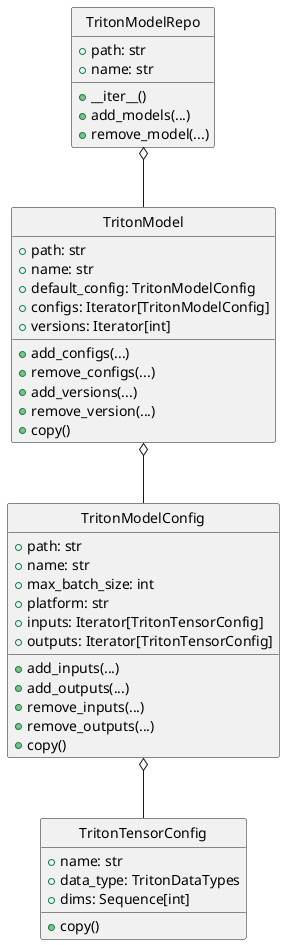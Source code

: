 @startuml entities

skinparam style strictuml


class TritonTensorConfig
{
    + name: str
    + data_type: TritonDataTypes
    + dims: Sequence[int]
    + copy()
}


class TritonModelConfig
{
    + path: str
    + name: str
    + max_batch_size: int
    + platform: str
    + inputs: Iterator[TritonTensorConfig]
    + outputs: Iterator[TritonTensorConfig]
    + add_inputs(...)
    + add_outputs(...)
    + remove_inputs(...)
    + remove_outputs(...)
    + copy()
}

TritonTensorConfig -u-o TritonModelConfig

class TritonModel
{
    + path: str
    + name: str
    + default_config: TritonModelConfig
    + configs: Iterator[TritonModelConfig]
    + versions: Iterator[int]
    + add_configs(...)
    + remove_configs(...)
    + add_versions(...)
    + remove_version(...)
    + copy()
}

TritonModelConfig -u-o TritonModel

class TritonModelRepo
{
    + path: str
    + name: str
    + __iter__()
    + add_models(...)
    + remove_model(...)
}

TritonModel -u-o TritonModelRepo

@enduml
